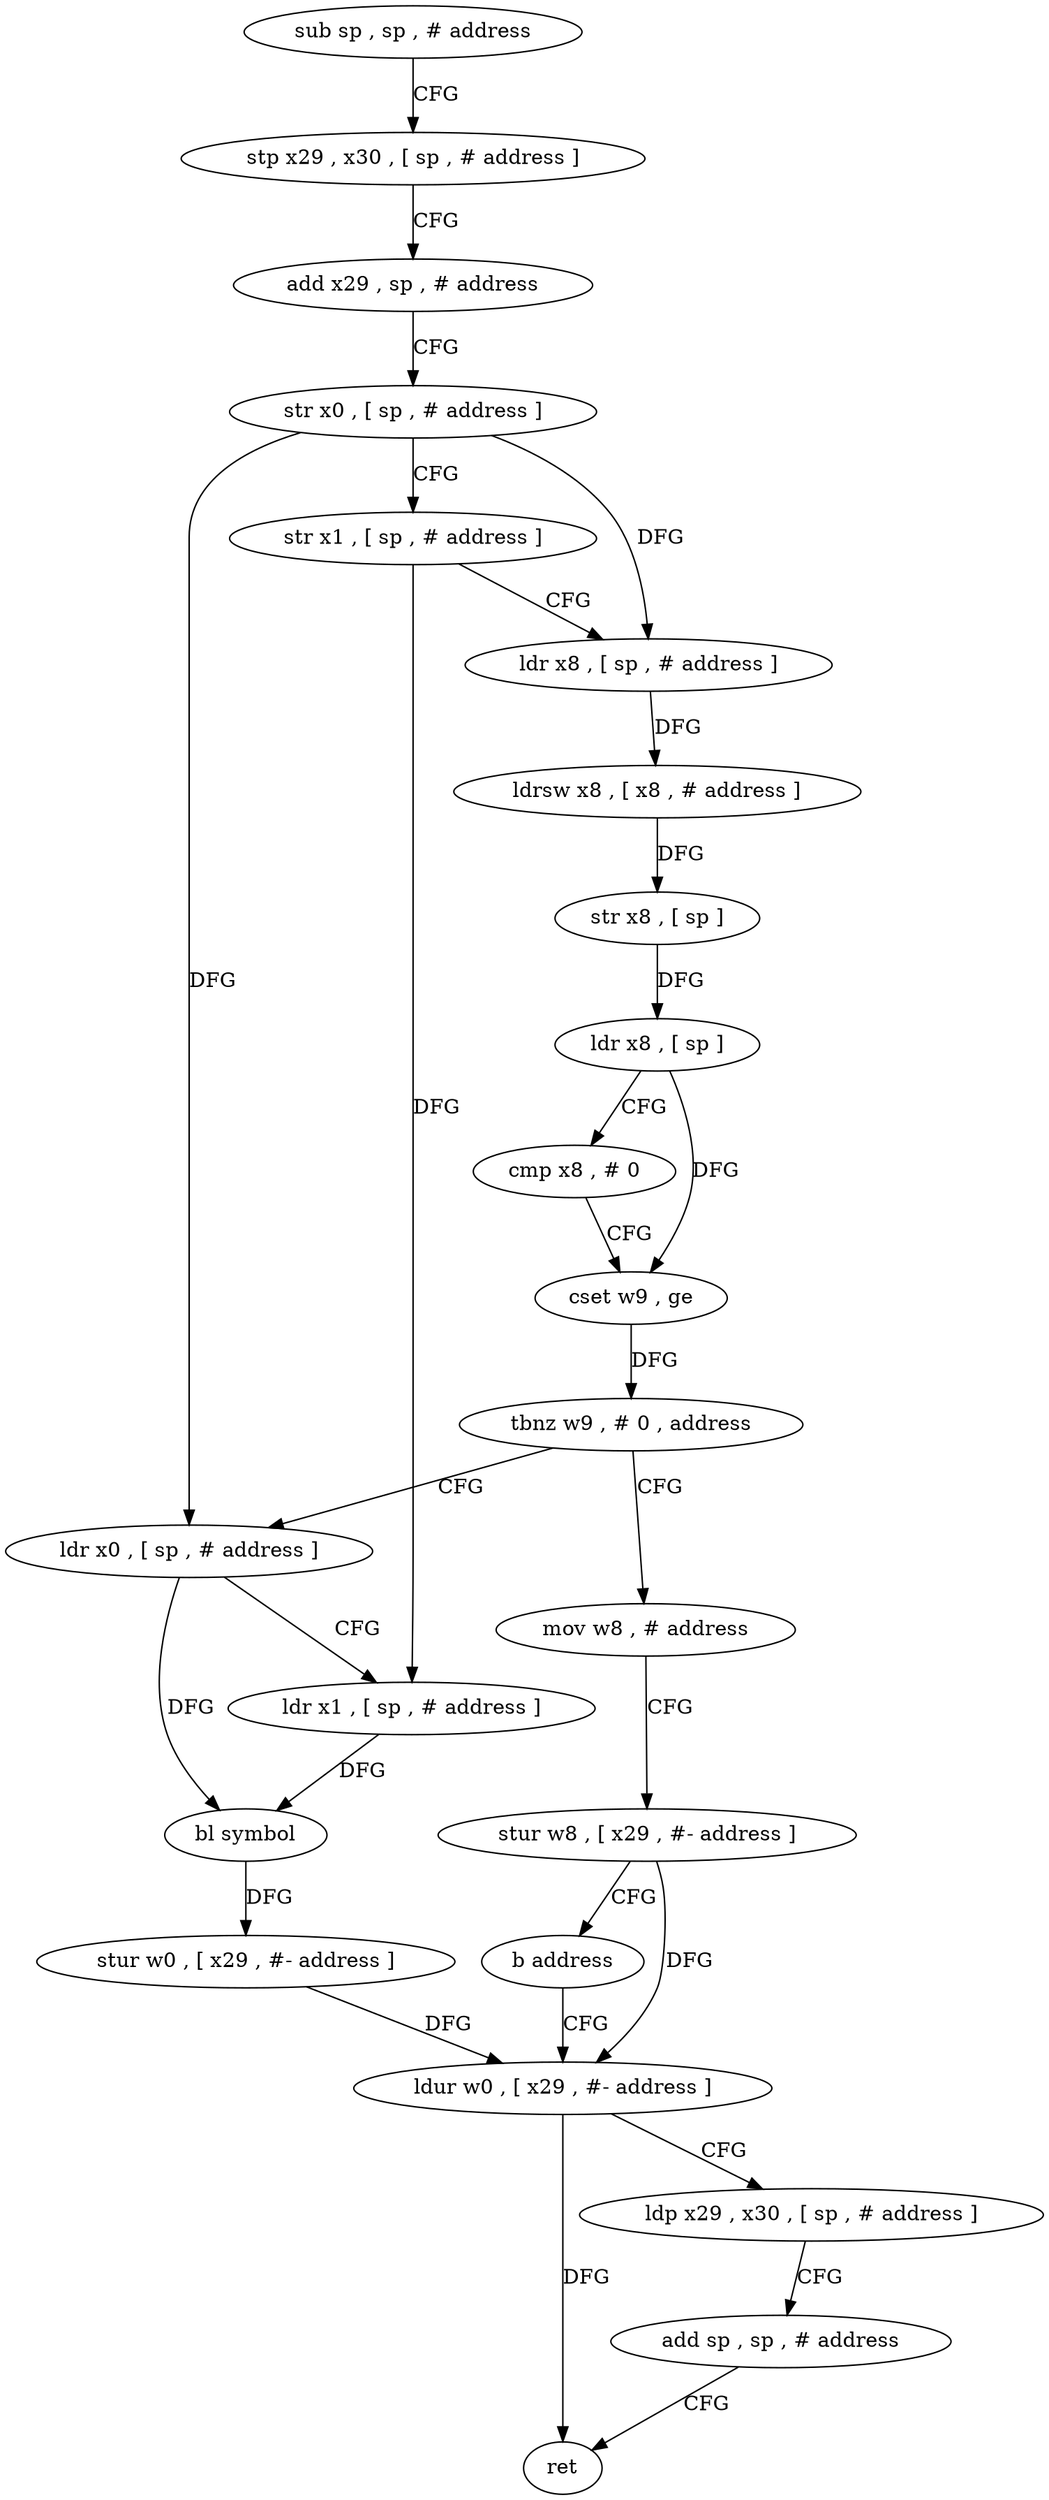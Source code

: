 digraph "func" {
"4249024" [label = "sub sp , sp , # address" ]
"4249028" [label = "stp x29 , x30 , [ sp , # address ]" ]
"4249032" [label = "add x29 , sp , # address" ]
"4249036" [label = "str x0 , [ sp , # address ]" ]
"4249040" [label = "str x1 , [ sp , # address ]" ]
"4249044" [label = "ldr x8 , [ sp , # address ]" ]
"4249048" [label = "ldrsw x8 , [ x8 , # address ]" ]
"4249052" [label = "str x8 , [ sp ]" ]
"4249056" [label = "ldr x8 , [ sp ]" ]
"4249060" [label = "cmp x8 , # 0" ]
"4249064" [label = "cset w9 , ge" ]
"4249068" [label = "tbnz w9 , # 0 , address" ]
"4249084" [label = "ldr x0 , [ sp , # address ]" ]
"4249072" [label = "mov w8 , # address" ]
"4249088" [label = "ldr x1 , [ sp , # address ]" ]
"4249092" [label = "bl symbol" ]
"4249096" [label = "stur w0 , [ x29 , #- address ]" ]
"4249100" [label = "ldur w0 , [ x29 , #- address ]" ]
"4249076" [label = "stur w8 , [ x29 , #- address ]" ]
"4249080" [label = "b address" ]
"4249104" [label = "ldp x29 , x30 , [ sp , # address ]" ]
"4249108" [label = "add sp , sp , # address" ]
"4249112" [label = "ret" ]
"4249024" -> "4249028" [ label = "CFG" ]
"4249028" -> "4249032" [ label = "CFG" ]
"4249032" -> "4249036" [ label = "CFG" ]
"4249036" -> "4249040" [ label = "CFG" ]
"4249036" -> "4249044" [ label = "DFG" ]
"4249036" -> "4249084" [ label = "DFG" ]
"4249040" -> "4249044" [ label = "CFG" ]
"4249040" -> "4249088" [ label = "DFG" ]
"4249044" -> "4249048" [ label = "DFG" ]
"4249048" -> "4249052" [ label = "DFG" ]
"4249052" -> "4249056" [ label = "DFG" ]
"4249056" -> "4249060" [ label = "CFG" ]
"4249056" -> "4249064" [ label = "DFG" ]
"4249060" -> "4249064" [ label = "CFG" ]
"4249064" -> "4249068" [ label = "DFG" ]
"4249068" -> "4249084" [ label = "CFG" ]
"4249068" -> "4249072" [ label = "CFG" ]
"4249084" -> "4249088" [ label = "CFG" ]
"4249084" -> "4249092" [ label = "DFG" ]
"4249072" -> "4249076" [ label = "CFG" ]
"4249088" -> "4249092" [ label = "DFG" ]
"4249092" -> "4249096" [ label = "DFG" ]
"4249096" -> "4249100" [ label = "DFG" ]
"4249100" -> "4249104" [ label = "CFG" ]
"4249100" -> "4249112" [ label = "DFG" ]
"4249076" -> "4249080" [ label = "CFG" ]
"4249076" -> "4249100" [ label = "DFG" ]
"4249080" -> "4249100" [ label = "CFG" ]
"4249104" -> "4249108" [ label = "CFG" ]
"4249108" -> "4249112" [ label = "CFG" ]
}
